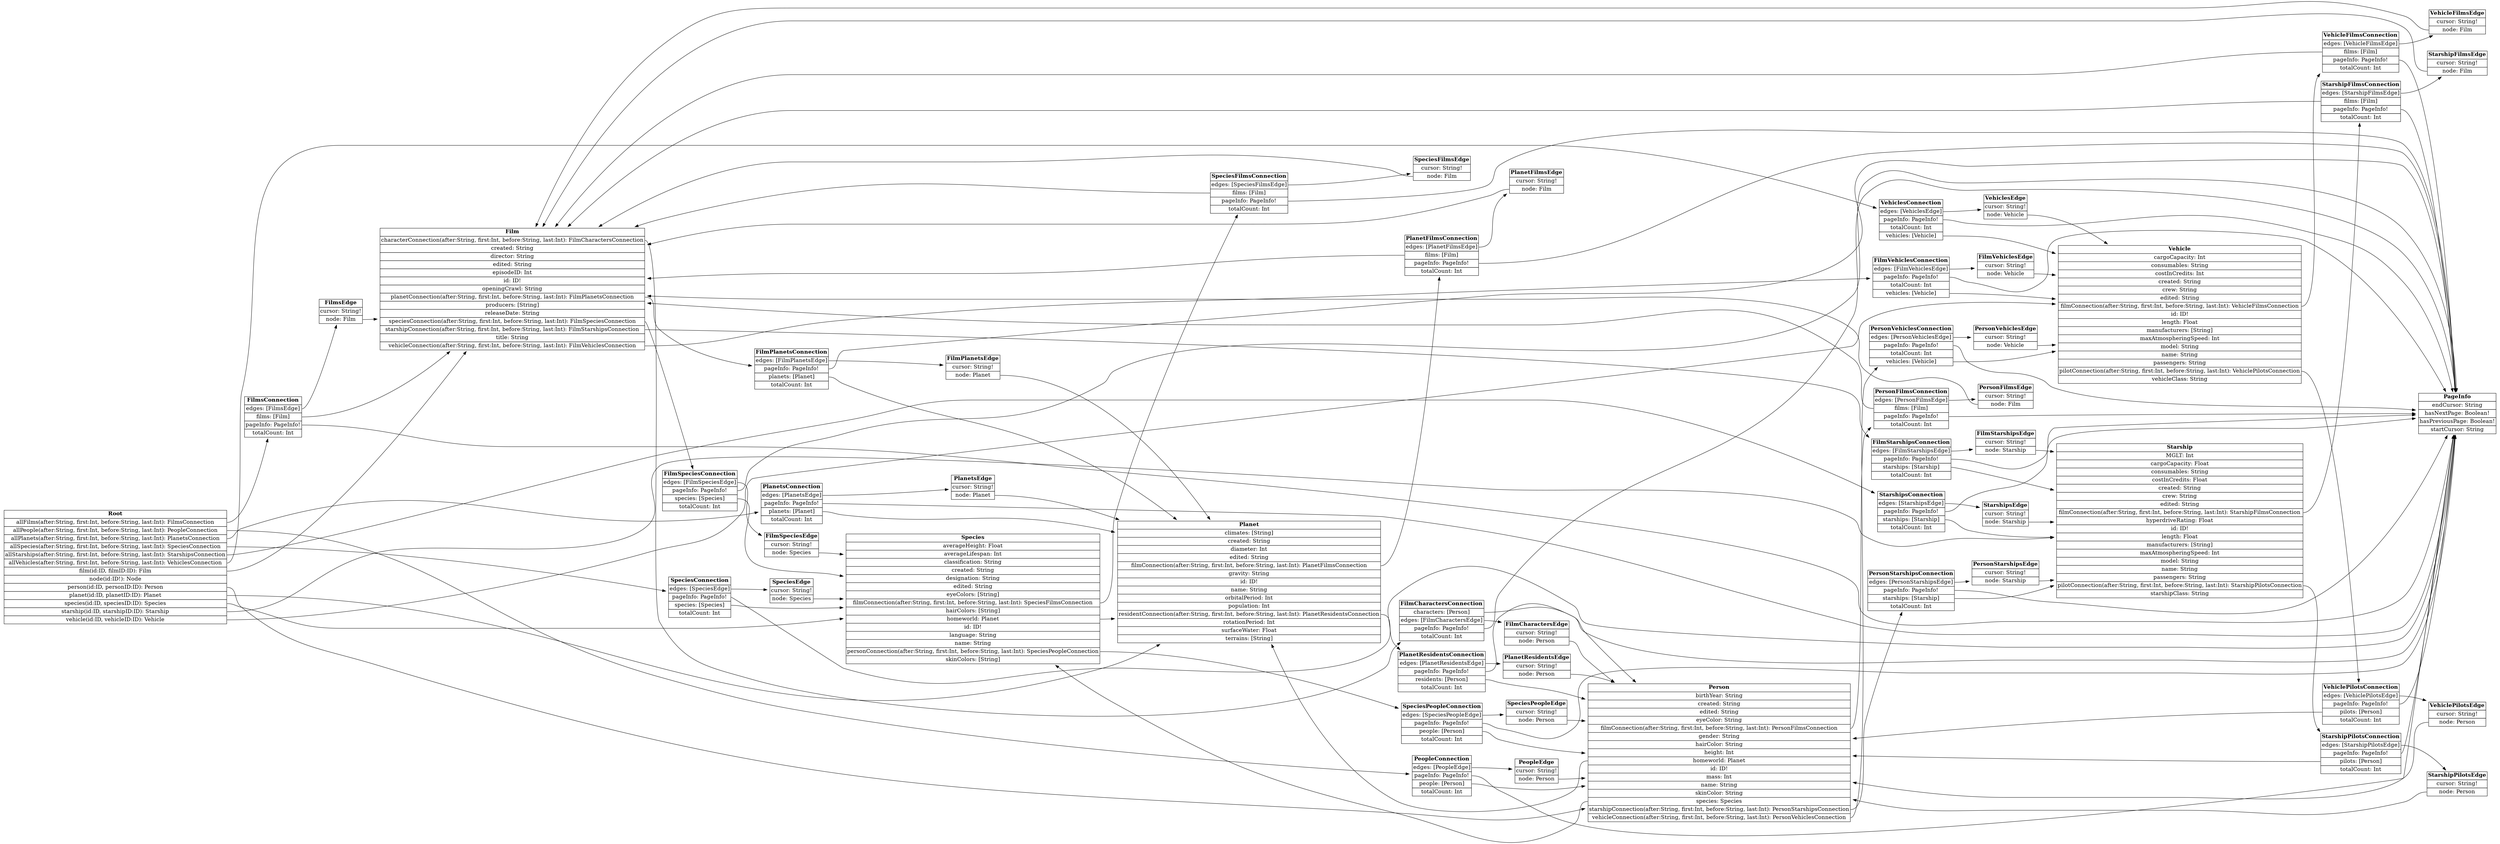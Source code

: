 digraph erd {
graph [
  rankdir = "LR"
];
node [
  fontsize = "16"
  shape = "plaintext"
];
edge [
];
Root [label=<<TABLE BORDER="0" CELLBORDER="1" CELLSPACING="0"><TR><TD><B>Root</B></TD></TR><TR><TD PORT="allFilmsport">allFilms(after:String, first:Int, before:String, last:Int): FilmsConnection</TD></TR>,<TR><TD PORT="allPeopleport">allPeople(after:String, first:Int, before:String, last:Int): PeopleConnection</TD></TR>,<TR><TD PORT="allPlanetsport">allPlanets(after:String, first:Int, before:String, last:Int): PlanetsConnection</TD></TR>,<TR><TD PORT="allSpeciesport">allSpecies(after:String, first:Int, before:String, last:Int): SpeciesConnection</TD></TR>,<TR><TD PORT="allStarshipsport">allStarships(after:String, first:Int, before:String, last:Int): StarshipsConnection</TD></TR>,<TR><TD PORT="allVehiclesport">allVehicles(after:String, first:Int, before:String, last:Int): VehiclesConnection</TD></TR>,<TR><TD PORT="filmport">film(id:ID, filmID:ID): Film</TD></TR>,<TR><TD PORT="nodeport">node(id:ID!): Node</TD></TR>,<TR><TD PORT="personport">person(id:ID, personID:ID): Person</TD></TR>,<TR><TD PORT="planetport">planet(id:ID, planetID:ID): Planet</TD></TR>,<TR><TD PORT="speciesport">species(id:ID, speciesID:ID): Species</TD></TR>,<TR><TD PORT="starshipport">starship(id:ID, starshipID:ID): Starship</TD></TR>,<TR><TD PORT="vehicleport">vehicle(id:ID, vehicleID:ID): Vehicle</TD></TR></TABLE>>];
FilmsConnection [label=<<TABLE BORDER="0" CELLBORDER="1" CELLSPACING="0"><TR><TD><B>FilmsConnection</B></TD></TR><TR><TD PORT="edgesport">edges: [FilmsEdge]</TD></TR>,<TR><TD PORT="filmsport">films: [Film]</TD></TR>,<TR><TD PORT="pageInfoport">pageInfo: PageInfo!</TD></TR>,<TR><TD PORT="totalCountport">totalCount: Int</TD></TR></TABLE>>];
Film [label=<<TABLE BORDER="0" CELLBORDER="1" CELLSPACING="0"><TR><TD><B>Film</B></TD></TR><TR><TD PORT="characterConnectionport">characterConnection(after:String, first:Int, before:String, last:Int): FilmCharactersConnection</TD></TR>,<TR><TD PORT="createdport">created: String</TD></TR>,<TR><TD PORT="directorport">director: String</TD></TR>,<TR><TD PORT="editedport">edited: String</TD></TR>,<TR><TD PORT="episodeIDport">episodeID: Int</TD></TR>,<TR><TD PORT="idport">id: ID!</TD></TR>,<TR><TD PORT="openingCrawlport">openingCrawl: String</TD></TR>,<TR><TD PORT="planetConnectionport">planetConnection(after:String, first:Int, before:String, last:Int): FilmPlanetsConnection</TD></TR>,<TR><TD PORT="producersport">producers: [String]</TD></TR>,<TR><TD PORT="releaseDateport">releaseDate: String</TD></TR>,<TR><TD PORT="speciesConnectionport">speciesConnection(after:String, first:Int, before:String, last:Int): FilmSpeciesConnection</TD></TR>,<TR><TD PORT="starshipConnectionport">starshipConnection(after:String, first:Int, before:String, last:Int): FilmStarshipsConnection</TD></TR>,<TR><TD PORT="titleport">title: String</TD></TR>,<TR><TD PORT="vehicleConnectionport">vehicleConnection(after:String, first:Int, before:String, last:Int): FilmVehiclesConnection</TD></TR></TABLE>>];
PeopleConnection [label=<<TABLE BORDER="0" CELLBORDER="1" CELLSPACING="0"><TR><TD><B>PeopleConnection</B></TD></TR><TR><TD PORT="edgesport">edges: [PeopleEdge]</TD></TR>,<TR><TD PORT="pageInfoport">pageInfo: PageInfo!</TD></TR>,<TR><TD PORT="peopleport">people: [Person]</TD></TR>,<TR><TD PORT="totalCountport">totalCount: Int</TD></TR></TABLE>>];
Person [label=<<TABLE BORDER="0" CELLBORDER="1" CELLSPACING="0"><TR><TD><B>Person</B></TD></TR><TR><TD PORT="birthYearport">birthYear: String</TD></TR>,<TR><TD PORT="createdport">created: String</TD></TR>,<TR><TD PORT="editedport">edited: String</TD></TR>,<TR><TD PORT="eyeColorport">eyeColor: String</TD></TR>,<TR><TD PORT="filmConnectionport">filmConnection(after:String, first:Int, before:String, last:Int): PersonFilmsConnection</TD></TR>,<TR><TD PORT="genderport">gender: String</TD></TR>,<TR><TD PORT="hairColorport">hairColor: String</TD></TR>,<TR><TD PORT="heightport">height: Int</TD></TR>,<TR><TD PORT="homeworldport">homeworld: Planet</TD></TR>,<TR><TD PORT="idport">id: ID!</TD></TR>,<TR><TD PORT="massport">mass: Int</TD></TR>,<TR><TD PORT="nameport">name: String</TD></TR>,<TR><TD PORT="skinColorport">skinColor: String</TD></TR>,<TR><TD PORT="speciesport">species: Species</TD></TR>,<TR><TD PORT="starshipConnectionport">starshipConnection(after:String, first:Int, before:String, last:Int): PersonStarshipsConnection</TD></TR>,<TR><TD PORT="vehicleConnectionport">vehicleConnection(after:String, first:Int, before:String, last:Int): PersonVehiclesConnection</TD></TR></TABLE>>];
PlanetsConnection [label=<<TABLE BORDER="0" CELLBORDER="1" CELLSPACING="0"><TR><TD><B>PlanetsConnection</B></TD></TR><TR><TD PORT="edgesport">edges: [PlanetsEdge]</TD></TR>,<TR><TD PORT="pageInfoport">pageInfo: PageInfo!</TD></TR>,<TR><TD PORT="planetsport">planets: [Planet]</TD></TR>,<TR><TD PORT="totalCountport">totalCount: Int</TD></TR></TABLE>>];
Planet [label=<<TABLE BORDER="0" CELLBORDER="1" CELLSPACING="0"><TR><TD><B>Planet</B></TD></TR><TR><TD PORT="climatesport">climates: [String]</TD></TR>,<TR><TD PORT="createdport">created: String</TD></TR>,<TR><TD PORT="diameterport">diameter: Int</TD></TR>,<TR><TD PORT="editedport">edited: String</TD></TR>,<TR><TD PORT="filmConnectionport">filmConnection(after:String, first:Int, before:String, last:Int): PlanetFilmsConnection</TD></TR>,<TR><TD PORT="gravityport">gravity: String</TD></TR>,<TR><TD PORT="idport">id: ID!</TD></TR>,<TR><TD PORT="nameport">name: String</TD></TR>,<TR><TD PORT="orbitalPeriodport">orbitalPeriod: Int</TD></TR>,<TR><TD PORT="populationport">population: Int</TD></TR>,<TR><TD PORT="residentConnectionport">residentConnection(after:String, first:Int, before:String, last:Int): PlanetResidentsConnection</TD></TR>,<TR><TD PORT="rotationPeriodport">rotationPeriod: Int</TD></TR>,<TR><TD PORT="surfaceWaterport">surfaceWater: Float</TD></TR>,<TR><TD PORT="terrainsport">terrains: [String]</TD></TR></TABLE>>];
SpeciesConnection [label=<<TABLE BORDER="0" CELLBORDER="1" CELLSPACING="0"><TR><TD><B>SpeciesConnection</B></TD></TR><TR><TD PORT="edgesport">edges: [SpeciesEdge]</TD></TR>,<TR><TD PORT="pageInfoport">pageInfo: PageInfo!</TD></TR>,<TR><TD PORT="speciesport">species: [Species]</TD></TR>,<TR><TD PORT="totalCountport">totalCount: Int</TD></TR></TABLE>>];
Species [label=<<TABLE BORDER="0" CELLBORDER="1" CELLSPACING="0"><TR><TD><B>Species</B></TD></TR><TR><TD PORT="averageHeightport">averageHeight: Float</TD></TR>,<TR><TD PORT="averageLifespanport">averageLifespan: Int</TD></TR>,<TR><TD PORT="classificationport">classification: String</TD></TR>,<TR><TD PORT="createdport">created: String</TD></TR>,<TR><TD PORT="designationport">designation: String</TD></TR>,<TR><TD PORT="editedport">edited: String</TD></TR>,<TR><TD PORT="eyeColorsport">eyeColors: [String]</TD></TR>,<TR><TD PORT="filmConnectionport">filmConnection(after:String, first:Int, before:String, last:Int): SpeciesFilmsConnection</TD></TR>,<TR><TD PORT="hairColorsport">hairColors: [String]</TD></TR>,<TR><TD PORT="homeworldport">homeworld: Planet</TD></TR>,<TR><TD PORT="idport">id: ID!</TD></TR>,<TR><TD PORT="languageport">language: String</TD></TR>,<TR><TD PORT="nameport">name: String</TD></TR>,<TR><TD PORT="personConnectionport">personConnection(after:String, first:Int, before:String, last:Int): SpeciesPeopleConnection</TD></TR>,<TR><TD PORT="skinColorsport">skinColors: [String]</TD></TR></TABLE>>];
StarshipsConnection [label=<<TABLE BORDER="0" CELLBORDER="1" CELLSPACING="0"><TR><TD><B>StarshipsConnection</B></TD></TR><TR><TD PORT="edgesport">edges: [StarshipsEdge]</TD></TR>,<TR><TD PORT="pageInfoport">pageInfo: PageInfo!</TD></TR>,<TR><TD PORT="starshipsport">starships: [Starship]</TD></TR>,<TR><TD PORT="totalCountport">totalCount: Int</TD></TR></TABLE>>];
Starship [label=<<TABLE BORDER="0" CELLBORDER="1" CELLSPACING="0"><TR><TD><B>Starship</B></TD></TR><TR><TD PORT="MGLTport">MGLT: Int</TD></TR>,<TR><TD PORT="cargoCapacityport">cargoCapacity: Float</TD></TR>,<TR><TD PORT="consumablesport">consumables: String</TD></TR>,<TR><TD PORT="costInCreditsport">costInCredits: Float</TD></TR>,<TR><TD PORT="createdport">created: String</TD></TR>,<TR><TD PORT="crewport">crew: String</TD></TR>,<TR><TD PORT="editedport">edited: String</TD></TR>,<TR><TD PORT="filmConnectionport">filmConnection(after:String, first:Int, before:String, last:Int): StarshipFilmsConnection</TD></TR>,<TR><TD PORT="hyperdriveRatingport">hyperdriveRating: Float</TD></TR>,<TR><TD PORT="idport">id: ID!</TD></TR>,<TR><TD PORT="lengthport">length: Float</TD></TR>,<TR><TD PORT="manufacturersport">manufacturers: [String]</TD></TR>,<TR><TD PORT="maxAtmospheringSpeedport">maxAtmospheringSpeed: Int</TD></TR>,<TR><TD PORT="modelport">model: String</TD></TR>,<TR><TD PORT="nameport">name: String</TD></TR>,<TR><TD PORT="passengersport">passengers: String</TD></TR>,<TR><TD PORT="pilotConnectionport">pilotConnection(after:String, first:Int, before:String, last:Int): StarshipPilotsConnection</TD></TR>,<TR><TD PORT="starshipClassport">starshipClass: String</TD></TR></TABLE>>];
VehiclesConnection [label=<<TABLE BORDER="0" CELLBORDER="1" CELLSPACING="0"><TR><TD><B>VehiclesConnection</B></TD></TR><TR><TD PORT="edgesport">edges: [VehiclesEdge]</TD></TR>,<TR><TD PORT="pageInfoport">pageInfo: PageInfo!</TD></TR>,<TR><TD PORT="totalCountport">totalCount: Int</TD></TR>,<TR><TD PORT="vehiclesport">vehicles: [Vehicle]</TD></TR></TABLE>>];
Vehicle [label=<<TABLE BORDER="0" CELLBORDER="1" CELLSPACING="0"><TR><TD><B>Vehicle</B></TD></TR><TR><TD PORT="cargoCapacityport">cargoCapacity: Int</TD></TR>,<TR><TD PORT="consumablesport">consumables: String</TD></TR>,<TR><TD PORT="costInCreditsport">costInCredits: Int</TD></TR>,<TR><TD PORT="createdport">created: String</TD></TR>,<TR><TD PORT="crewport">crew: String</TD></TR>,<TR><TD PORT="editedport">edited: String</TD></TR>,<TR><TD PORT="filmConnectionport">filmConnection(after:String, first:Int, before:String, last:Int): VehicleFilmsConnection</TD></TR>,<TR><TD PORT="idport">id: ID!</TD></TR>,<TR><TD PORT="lengthport">length: Float</TD></TR>,<TR><TD PORT="manufacturersport">manufacturers: [String]</TD></TR>,<TR><TD PORT="maxAtmospheringSpeedport">maxAtmospheringSpeed: Int</TD></TR>,<TR><TD PORT="modelport">model: String</TD></TR>,<TR><TD PORT="nameport">name: String</TD></TR>,<TR><TD PORT="passengersport">passengers: String</TD></TR>,<TR><TD PORT="pilotConnectionport">pilotConnection(after:String, first:Int, before:String, last:Int): VehiclePilotsConnection</TD></TR>,<TR><TD PORT="vehicleClassport">vehicleClass: String</TD></TR></TABLE>>];
PageInfo [label=<<TABLE BORDER="0" CELLBORDER="1" CELLSPACING="0"><TR><TD><B>PageInfo</B></TD></TR><TR><TD PORT="endCursorport">endCursor: String</TD></TR>,<TR><TD PORT="hasNextPageport">hasNextPage: Boolean!</TD></TR>,<TR><TD PORT="hasPreviousPageport">hasPreviousPage: Boolean!</TD></TR>,<TR><TD PORT="startCursorport">startCursor: String</TD></TR></TABLE>>];
FilmsEdge [label=<<TABLE BORDER="0" CELLBORDER="1" CELLSPACING="0"><TR><TD><B>FilmsEdge</B></TD></TR><TR><TD PORT="cursorport">cursor: String!</TD></TR>,<TR><TD PORT="nodeport">node: Film</TD></TR></TABLE>>];
FilmSpeciesConnection [label=<<TABLE BORDER="0" CELLBORDER="1" CELLSPACING="0"><TR><TD><B>FilmSpeciesConnection</B></TD></TR><TR><TD PORT="edgesport">edges: [FilmSpeciesEdge]</TD></TR>,<TR><TD PORT="pageInfoport">pageInfo: PageInfo!</TD></TR>,<TR><TD PORT="speciesport">species: [Species]</TD></TR>,<TR><TD PORT="totalCountport">totalCount: Int</TD></TR></TABLE>>];
FilmStarshipsConnection [label=<<TABLE BORDER="0" CELLBORDER="1" CELLSPACING="0"><TR><TD><B>FilmStarshipsConnection</B></TD></TR><TR><TD PORT="edgesport">edges: [FilmStarshipsEdge]</TD></TR>,<TR><TD PORT="pageInfoport">pageInfo: PageInfo!</TD></TR>,<TR><TD PORT="starshipsport">starships: [Starship]</TD></TR>,<TR><TD PORT="totalCountport">totalCount: Int</TD></TR></TABLE>>];
FilmVehiclesConnection [label=<<TABLE BORDER="0" CELLBORDER="1" CELLSPACING="0"><TR><TD><B>FilmVehiclesConnection</B></TD></TR><TR><TD PORT="edgesport">edges: [FilmVehiclesEdge]</TD></TR>,<TR><TD PORT="pageInfoport">pageInfo: PageInfo!</TD></TR>,<TR><TD PORT="totalCountport">totalCount: Int</TD></TR>,<TR><TD PORT="vehiclesport">vehicles: [Vehicle]</TD></TR></TABLE>>];
FilmCharactersConnection [label=<<TABLE BORDER="0" CELLBORDER="1" CELLSPACING="0"><TR><TD><B>FilmCharactersConnection</B></TD></TR><TR><TD PORT="charactersport">characters: [Person]</TD></TR>,<TR><TD PORT="edgesport">edges: [FilmCharactersEdge]</TD></TR>,<TR><TD PORT="pageInfoport">pageInfo: PageInfo!</TD></TR>,<TR><TD PORT="totalCountport">totalCount: Int</TD></TR></TABLE>>];
FilmPlanetsConnection [label=<<TABLE BORDER="0" CELLBORDER="1" CELLSPACING="0"><TR><TD><B>FilmPlanetsConnection</B></TD></TR><TR><TD PORT="edgesport">edges: [FilmPlanetsEdge]</TD></TR>,<TR><TD PORT="pageInfoport">pageInfo: PageInfo!</TD></TR>,<TR><TD PORT="planetsport">planets: [Planet]</TD></TR>,<TR><TD PORT="totalCountport">totalCount: Int</TD></TR></TABLE>>];
PeopleEdge [label=<<TABLE BORDER="0" CELLBORDER="1" CELLSPACING="0"><TR><TD><B>PeopleEdge</B></TD></TR><TR><TD PORT="cursorport">cursor: String!</TD></TR>,<TR><TD PORT="nodeport">node: Person</TD></TR></TABLE>>];
PersonFilmsConnection [label=<<TABLE BORDER="0" CELLBORDER="1" CELLSPACING="0"><TR><TD><B>PersonFilmsConnection</B></TD></TR><TR><TD PORT="edgesport">edges: [PersonFilmsEdge]</TD></TR>,<TR><TD PORT="filmsport">films: [Film]</TD></TR>,<TR><TD PORT="pageInfoport">pageInfo: PageInfo!</TD></TR>,<TR><TD PORT="totalCountport">totalCount: Int</TD></TR></TABLE>>];
PersonStarshipsConnection [label=<<TABLE BORDER="0" CELLBORDER="1" CELLSPACING="0"><TR><TD><B>PersonStarshipsConnection</B></TD></TR><TR><TD PORT="edgesport">edges: [PersonStarshipsEdge]</TD></TR>,<TR><TD PORT="pageInfoport">pageInfo: PageInfo!</TD></TR>,<TR><TD PORT="starshipsport">starships: [Starship]</TD></TR>,<TR><TD PORT="totalCountport">totalCount: Int</TD></TR></TABLE>>];
PersonVehiclesConnection [label=<<TABLE BORDER="0" CELLBORDER="1" CELLSPACING="0"><TR><TD><B>PersonVehiclesConnection</B></TD></TR><TR><TD PORT="edgesport">edges: [PersonVehiclesEdge]</TD></TR>,<TR><TD PORT="pageInfoport">pageInfo: PageInfo!</TD></TR>,<TR><TD PORT="totalCountport">totalCount: Int</TD></TR>,<TR><TD PORT="vehiclesport">vehicles: [Vehicle]</TD></TR></TABLE>>];
PlanetsEdge [label=<<TABLE BORDER="0" CELLBORDER="1" CELLSPACING="0"><TR><TD><B>PlanetsEdge</B></TD></TR><TR><TD PORT="cursorport">cursor: String!</TD></TR>,<TR><TD PORT="nodeport">node: Planet</TD></TR></TABLE>>];
PlanetResidentsConnection [label=<<TABLE BORDER="0" CELLBORDER="1" CELLSPACING="0"><TR><TD><B>PlanetResidentsConnection</B></TD></TR><TR><TD PORT="edgesport">edges: [PlanetResidentsEdge]</TD></TR>,<TR><TD PORT="pageInfoport">pageInfo: PageInfo!</TD></TR>,<TR><TD PORT="residentsport">residents: [Person]</TD></TR>,<TR><TD PORT="totalCountport">totalCount: Int</TD></TR></TABLE>>];
PlanetFilmsConnection [label=<<TABLE BORDER="0" CELLBORDER="1" CELLSPACING="0"><TR><TD><B>PlanetFilmsConnection</B></TD></TR><TR><TD PORT="edgesport">edges: [PlanetFilmsEdge]</TD></TR>,<TR><TD PORT="filmsport">films: [Film]</TD></TR>,<TR><TD PORT="pageInfoport">pageInfo: PageInfo!</TD></TR>,<TR><TD PORT="totalCountport">totalCount: Int</TD></TR></TABLE>>];
SpeciesEdge [label=<<TABLE BORDER="0" CELLBORDER="1" CELLSPACING="0"><TR><TD><B>SpeciesEdge</B></TD></TR><TR><TD PORT="cursorport">cursor: String!</TD></TR>,<TR><TD PORT="nodeport">node: Species</TD></TR></TABLE>>];
SpeciesPeopleConnection [label=<<TABLE BORDER="0" CELLBORDER="1" CELLSPACING="0"><TR><TD><B>SpeciesPeopleConnection</B></TD></TR><TR><TD PORT="edgesport">edges: [SpeciesPeopleEdge]</TD></TR>,<TR><TD PORT="pageInfoport">pageInfo: PageInfo!</TD></TR>,<TR><TD PORT="peopleport">people: [Person]</TD></TR>,<TR><TD PORT="totalCountport">totalCount: Int</TD></TR></TABLE>>];
SpeciesFilmsConnection [label=<<TABLE BORDER="0" CELLBORDER="1" CELLSPACING="0"><TR><TD><B>SpeciesFilmsConnection</B></TD></TR><TR><TD PORT="edgesport">edges: [SpeciesFilmsEdge]</TD></TR>,<TR><TD PORT="filmsport">films: [Film]</TD></TR>,<TR><TD PORT="pageInfoport">pageInfo: PageInfo!</TD></TR>,<TR><TD PORT="totalCountport">totalCount: Int</TD></TR></TABLE>>];
StarshipsEdge [label=<<TABLE BORDER="0" CELLBORDER="1" CELLSPACING="0"><TR><TD><B>StarshipsEdge</B></TD></TR><TR><TD PORT="cursorport">cursor: String!</TD></TR>,<TR><TD PORT="nodeport">node: Starship</TD></TR></TABLE>>];
StarshipPilotsConnection [label=<<TABLE BORDER="0" CELLBORDER="1" CELLSPACING="0"><TR><TD><B>StarshipPilotsConnection</B></TD></TR><TR><TD PORT="edgesport">edges: [StarshipPilotsEdge]</TD></TR>,<TR><TD PORT="pageInfoport">pageInfo: PageInfo!</TD></TR>,<TR><TD PORT="pilotsport">pilots: [Person]</TD></TR>,<TR><TD PORT="totalCountport">totalCount: Int</TD></TR></TABLE>>];
StarshipFilmsConnection [label=<<TABLE BORDER="0" CELLBORDER="1" CELLSPACING="0"><TR><TD><B>StarshipFilmsConnection</B></TD></TR><TR><TD PORT="edgesport">edges: [StarshipFilmsEdge]</TD></TR>,<TR><TD PORT="filmsport">films: [Film]</TD></TR>,<TR><TD PORT="pageInfoport">pageInfo: PageInfo!</TD></TR>,<TR><TD PORT="totalCountport">totalCount: Int</TD></TR></TABLE>>];
VehiclesEdge [label=<<TABLE BORDER="0" CELLBORDER="1" CELLSPACING="0"><TR><TD><B>VehiclesEdge</B></TD></TR><TR><TD PORT="cursorport">cursor: String!</TD></TR>,<TR><TD PORT="nodeport">node: Vehicle</TD></TR></TABLE>>];
VehiclePilotsConnection [label=<<TABLE BORDER="0" CELLBORDER="1" CELLSPACING="0"><TR><TD><B>VehiclePilotsConnection</B></TD></TR><TR><TD PORT="edgesport">edges: [VehiclePilotsEdge]</TD></TR>,<TR><TD PORT="pageInfoport">pageInfo: PageInfo!</TD></TR>,<TR><TD PORT="pilotsport">pilots: [Person]</TD></TR>,<TR><TD PORT="totalCountport">totalCount: Int</TD></TR></TABLE>>];
VehicleFilmsConnection [label=<<TABLE BORDER="0" CELLBORDER="1" CELLSPACING="0"><TR><TD><B>VehicleFilmsConnection</B></TD></TR><TR><TD PORT="edgesport">edges: [VehicleFilmsEdge]</TD></TR>,<TR><TD PORT="filmsport">films: [Film]</TD></TR>,<TR><TD PORT="pageInfoport">pageInfo: PageInfo!</TD></TR>,<TR><TD PORT="totalCountport">totalCount: Int</TD></TR></TABLE>>];
FilmSpeciesEdge [label=<<TABLE BORDER="0" CELLBORDER="1" CELLSPACING="0"><TR><TD><B>FilmSpeciesEdge</B></TD></TR><TR><TD PORT="cursorport">cursor: String!</TD></TR>,<TR><TD PORT="nodeport">node: Species</TD></TR></TABLE>>];
FilmStarshipsEdge [label=<<TABLE BORDER="0" CELLBORDER="1" CELLSPACING="0"><TR><TD><B>FilmStarshipsEdge</B></TD></TR><TR><TD PORT="cursorport">cursor: String!</TD></TR>,<TR><TD PORT="nodeport">node: Starship</TD></TR></TABLE>>];
FilmVehiclesEdge [label=<<TABLE BORDER="0" CELLBORDER="1" CELLSPACING="0"><TR><TD><B>FilmVehiclesEdge</B></TD></TR><TR><TD PORT="cursorport">cursor: String!</TD></TR>,<TR><TD PORT="nodeport">node: Vehicle</TD></TR></TABLE>>];
FilmCharactersEdge [label=<<TABLE BORDER="0" CELLBORDER="1" CELLSPACING="0"><TR><TD><B>FilmCharactersEdge</B></TD></TR><TR><TD PORT="cursorport">cursor: String!</TD></TR>,<TR><TD PORT="nodeport">node: Person</TD></TR></TABLE>>];
FilmPlanetsEdge [label=<<TABLE BORDER="0" CELLBORDER="1" CELLSPACING="0"><TR><TD><B>FilmPlanetsEdge</B></TD></TR><TR><TD PORT="cursorport">cursor: String!</TD></TR>,<TR><TD PORT="nodeport">node: Planet</TD></TR></TABLE>>];
PersonFilmsEdge [label=<<TABLE BORDER="0" CELLBORDER="1" CELLSPACING="0"><TR><TD><B>PersonFilmsEdge</B></TD></TR><TR><TD PORT="cursorport">cursor: String!</TD></TR>,<TR><TD PORT="nodeport">node: Film</TD></TR></TABLE>>];
PersonStarshipsEdge [label=<<TABLE BORDER="0" CELLBORDER="1" CELLSPACING="0"><TR><TD><B>PersonStarshipsEdge</B></TD></TR><TR><TD PORT="cursorport">cursor: String!</TD></TR>,<TR><TD PORT="nodeport">node: Starship</TD></TR></TABLE>>];
PersonVehiclesEdge [label=<<TABLE BORDER="0" CELLBORDER="1" CELLSPACING="0"><TR><TD><B>PersonVehiclesEdge</B></TD></TR><TR><TD PORT="cursorport">cursor: String!</TD></TR>,<TR><TD PORT="nodeport">node: Vehicle</TD></TR></TABLE>>];
PlanetResidentsEdge [label=<<TABLE BORDER="0" CELLBORDER="1" CELLSPACING="0"><TR><TD><B>PlanetResidentsEdge</B></TD></TR><TR><TD PORT="cursorport">cursor: String!</TD></TR>,<TR><TD PORT="nodeport">node: Person</TD></TR></TABLE>>];
PlanetFilmsEdge [label=<<TABLE BORDER="0" CELLBORDER="1" CELLSPACING="0"><TR><TD><B>PlanetFilmsEdge</B></TD></TR><TR><TD PORT="cursorport">cursor: String!</TD></TR>,<TR><TD PORT="nodeport">node: Film</TD></TR></TABLE>>];
SpeciesPeopleEdge [label=<<TABLE BORDER="0" CELLBORDER="1" CELLSPACING="0"><TR><TD><B>SpeciesPeopleEdge</B></TD></TR><TR><TD PORT="cursorport">cursor: String!</TD></TR>,<TR><TD PORT="nodeport">node: Person</TD></TR></TABLE>>];
SpeciesFilmsEdge [label=<<TABLE BORDER="0" CELLBORDER="1" CELLSPACING="0"><TR><TD><B>SpeciesFilmsEdge</B></TD></TR><TR><TD PORT="cursorport">cursor: String!</TD></TR>,<TR><TD PORT="nodeport">node: Film</TD></TR></TABLE>>];
StarshipPilotsEdge [label=<<TABLE BORDER="0" CELLBORDER="1" CELLSPACING="0"><TR><TD><B>StarshipPilotsEdge</B></TD></TR><TR><TD PORT="cursorport">cursor: String!</TD></TR>,<TR><TD PORT="nodeport">node: Person</TD></TR></TABLE>>];
StarshipFilmsEdge [label=<<TABLE BORDER="0" CELLBORDER="1" CELLSPACING="0"><TR><TD><B>StarshipFilmsEdge</B></TD></TR><TR><TD PORT="cursorport">cursor: String!</TD></TR>,<TR><TD PORT="nodeport">node: Film</TD></TR></TABLE>>];
VehiclePilotsEdge [label=<<TABLE BORDER="0" CELLBORDER="1" CELLSPACING="0"><TR><TD><B>VehiclePilotsEdge</B></TD></TR><TR><TD PORT="cursorport">cursor: String!</TD></TR>,<TR><TD PORT="nodeport">node: Person</TD></TR></TABLE>>];
VehicleFilmsEdge [label=<<TABLE BORDER="0" CELLBORDER="1" CELLSPACING="0"><TR><TD><B>VehicleFilmsEdge</B></TD></TR><TR><TD PORT="cursorport">cursor: String!</TD></TR>,<TR><TD PORT="nodeport">node: Film</TD></TR></TABLE>>];

Root:allFilmsport -> FilmsConnection
Root:allPeopleport -> PeopleConnection
Root:allPlanetsport -> PlanetsConnection
Root:allSpeciesport -> SpeciesConnection
Root:allStarshipsport -> StarshipsConnection
Root:allVehiclesport -> VehiclesConnection
Root:filmport -> Film
Root:personport -> Person
Root:planetport -> Planet
Root:speciesport -> Species
Root:starshipport -> Starship
Root:vehicleport -> Vehicle
FilmsConnection:edgesport -> FilmsEdge
FilmsConnection:filmsport -> Film
FilmsConnection:pageInfoport -> PageInfo
Film:characterConnectionport -> FilmCharactersConnection
Film:planetConnectionport -> FilmPlanetsConnection
Film:speciesConnectionport -> FilmSpeciesConnection
Film:starshipConnectionport -> FilmStarshipsConnection
Film:vehicleConnectionport -> FilmVehiclesConnection
PeopleConnection:edgesport -> PeopleEdge
PeopleConnection:pageInfoport -> PageInfo
PeopleConnection:peopleport -> Person
Person:filmConnectionport -> PersonFilmsConnection
Person:homeworldport -> Planet
Person:speciesport -> Species
Person:starshipConnectionport -> PersonStarshipsConnection
Person:vehicleConnectionport -> PersonVehiclesConnection
PlanetsConnection:edgesport -> PlanetsEdge
PlanetsConnection:pageInfoport -> PageInfo
PlanetsConnection:planetsport -> Planet
Planet:filmConnectionport -> PlanetFilmsConnection
Planet:residentConnectionport -> PlanetResidentsConnection
SpeciesConnection:edgesport -> SpeciesEdge
SpeciesConnection:pageInfoport -> PageInfo
SpeciesConnection:speciesport -> Species
Species:filmConnectionport -> SpeciesFilmsConnection
Species:homeworldport -> Planet
Species:personConnectionport -> SpeciesPeopleConnection
StarshipsConnection:edgesport -> StarshipsEdge
StarshipsConnection:pageInfoport -> PageInfo
StarshipsConnection:starshipsport -> Starship
Starship:filmConnectionport -> StarshipFilmsConnection
Starship:pilotConnectionport -> StarshipPilotsConnection
VehiclesConnection:edgesport -> VehiclesEdge
VehiclesConnection:pageInfoport -> PageInfo
VehiclesConnection:vehiclesport -> Vehicle
Vehicle:filmConnectionport -> VehicleFilmsConnection
Vehicle:pilotConnectionport -> VehiclePilotsConnection
FilmsEdge:nodeport -> Film
FilmSpeciesConnection:edgesport -> FilmSpeciesEdge
FilmSpeciesConnection:pageInfoport -> PageInfo
FilmSpeciesConnection:speciesport -> Species
FilmStarshipsConnection:edgesport -> FilmStarshipsEdge
FilmStarshipsConnection:pageInfoport -> PageInfo
FilmStarshipsConnection:starshipsport -> Starship
FilmVehiclesConnection:edgesport -> FilmVehiclesEdge
FilmVehiclesConnection:pageInfoport -> PageInfo
FilmVehiclesConnection:vehiclesport -> Vehicle
FilmCharactersConnection:charactersport -> Person
FilmCharactersConnection:edgesport -> FilmCharactersEdge
FilmCharactersConnection:pageInfoport -> PageInfo
FilmPlanetsConnection:edgesport -> FilmPlanetsEdge
FilmPlanetsConnection:pageInfoport -> PageInfo
FilmPlanetsConnection:planetsport -> Planet
PeopleEdge:nodeport -> Person
PersonFilmsConnection:edgesport -> PersonFilmsEdge
PersonFilmsConnection:filmsport -> Film
PersonFilmsConnection:pageInfoport -> PageInfo
PersonStarshipsConnection:edgesport -> PersonStarshipsEdge
PersonStarshipsConnection:pageInfoport -> PageInfo
PersonStarshipsConnection:starshipsport -> Starship
PersonVehiclesConnection:edgesport -> PersonVehiclesEdge
PersonVehiclesConnection:pageInfoport -> PageInfo
PersonVehiclesConnection:vehiclesport -> Vehicle
PlanetsEdge:nodeport -> Planet
PlanetResidentsConnection:edgesport -> PlanetResidentsEdge
PlanetResidentsConnection:pageInfoport -> PageInfo
PlanetResidentsConnection:residentsport -> Person
PlanetFilmsConnection:edgesport -> PlanetFilmsEdge
PlanetFilmsConnection:filmsport -> Film
PlanetFilmsConnection:pageInfoport -> PageInfo
SpeciesEdge:nodeport -> Species
SpeciesPeopleConnection:edgesport -> SpeciesPeopleEdge
SpeciesPeopleConnection:pageInfoport -> PageInfo
SpeciesPeopleConnection:peopleport -> Person
SpeciesFilmsConnection:edgesport -> SpeciesFilmsEdge
SpeciesFilmsConnection:filmsport -> Film
SpeciesFilmsConnection:pageInfoport -> PageInfo
StarshipsEdge:nodeport -> Starship
StarshipPilotsConnection:edgesport -> StarshipPilotsEdge
StarshipPilotsConnection:pageInfoport -> PageInfo
StarshipPilotsConnection:pilotsport -> Person
StarshipFilmsConnection:edgesport -> StarshipFilmsEdge
StarshipFilmsConnection:filmsport -> Film
StarshipFilmsConnection:pageInfoport -> PageInfo
VehiclesEdge:nodeport -> Vehicle
VehiclePilotsConnection:edgesport -> VehiclePilotsEdge
VehiclePilotsConnection:pageInfoport -> PageInfo
VehiclePilotsConnection:pilotsport -> Person
VehicleFilmsConnection:edgesport -> VehicleFilmsEdge
VehicleFilmsConnection:filmsport -> Film
VehicleFilmsConnection:pageInfoport -> PageInfo
FilmSpeciesEdge:nodeport -> Species
FilmStarshipsEdge:nodeport -> Starship
FilmVehiclesEdge:nodeport -> Vehicle
FilmCharactersEdge:nodeport -> Person
FilmPlanetsEdge:nodeport -> Planet
PersonFilmsEdge:nodeport -> Film
PersonStarshipsEdge:nodeport -> Starship
PersonVehiclesEdge:nodeport -> Vehicle
PlanetResidentsEdge:nodeport -> Person
PlanetFilmsEdge:nodeport -> Film
SpeciesPeopleEdge:nodeport -> Person
SpeciesFilmsEdge:nodeport -> Film
StarshipPilotsEdge:nodeport -> Person
StarshipFilmsEdge:nodeport -> Film
VehiclePilotsEdge:nodeport -> Person
VehicleFilmsEdge:nodeport -> Film
}
